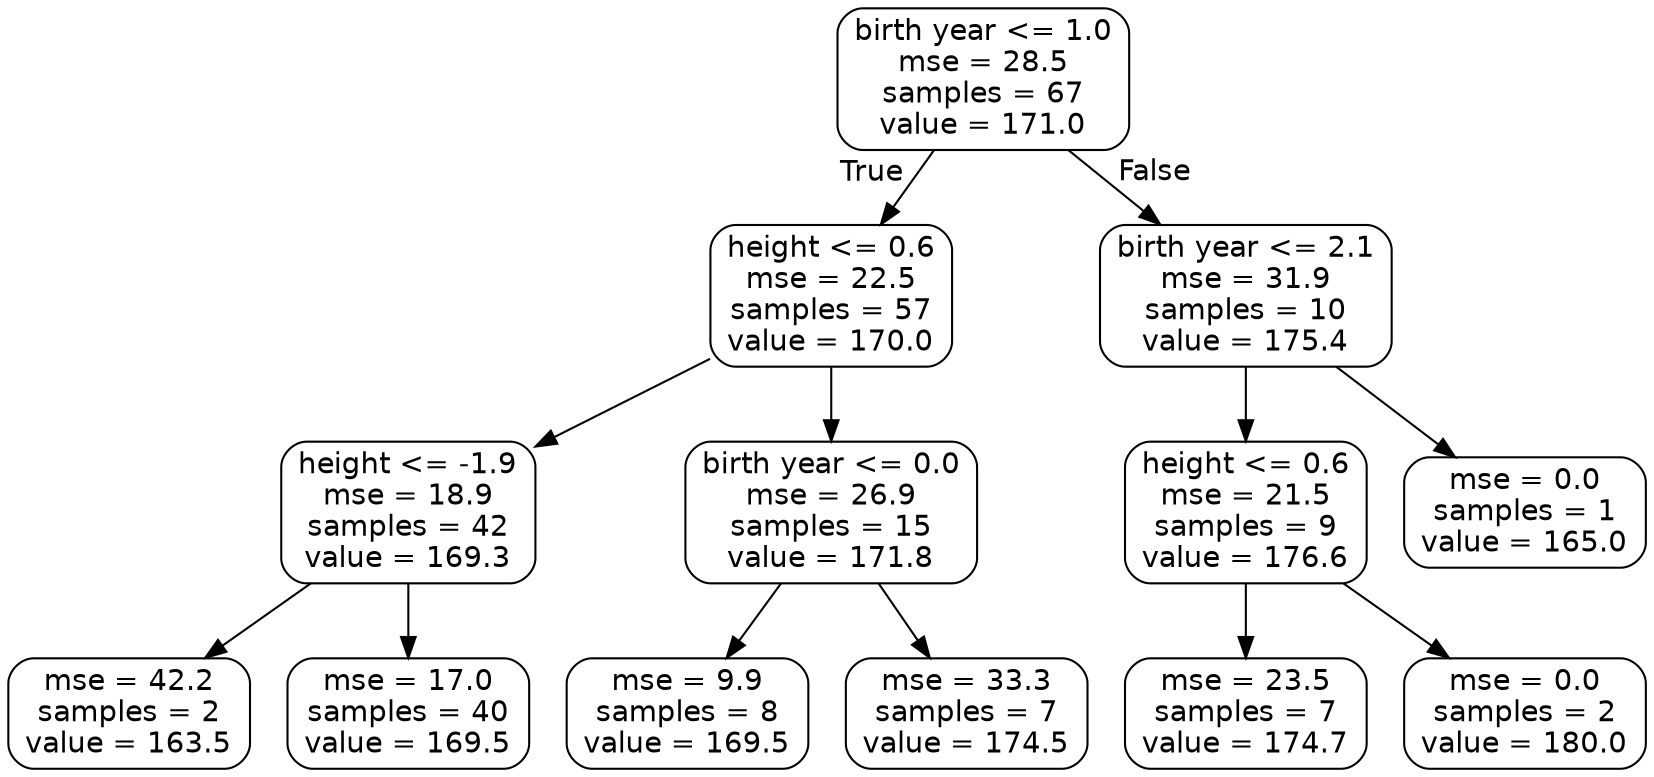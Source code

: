 digraph Tree {
node [shape=box, style="rounded", color="black", fontname=helvetica] ;
edge [fontname=helvetica] ;
0 [label="birth year <= 1.0\nmse = 28.5\nsamples = 67\nvalue = 171.0"] ;
1 [label="height <= 0.6\nmse = 22.5\nsamples = 57\nvalue = 170.0"] ;
0 -> 1 [labeldistance=2.5, labelangle=45, headlabel="True"] ;
2 [label="height <= -1.9\nmse = 18.9\nsamples = 42\nvalue = 169.3"] ;
1 -> 2 ;
3 [label="mse = 42.2\nsamples = 2\nvalue = 163.5"] ;
2 -> 3 ;
4 [label="mse = 17.0\nsamples = 40\nvalue = 169.5"] ;
2 -> 4 ;
5 [label="birth year <= 0.0\nmse = 26.9\nsamples = 15\nvalue = 171.8"] ;
1 -> 5 ;
6 [label="mse = 9.9\nsamples = 8\nvalue = 169.5"] ;
5 -> 6 ;
7 [label="mse = 33.3\nsamples = 7\nvalue = 174.5"] ;
5 -> 7 ;
8 [label="birth year <= 2.1\nmse = 31.9\nsamples = 10\nvalue = 175.4"] ;
0 -> 8 [labeldistance=2.5, labelangle=-45, headlabel="False"] ;
9 [label="height <= 0.6\nmse = 21.5\nsamples = 9\nvalue = 176.6"] ;
8 -> 9 ;
10 [label="mse = 23.5\nsamples = 7\nvalue = 174.7"] ;
9 -> 10 ;
11 [label="mse = 0.0\nsamples = 2\nvalue = 180.0"] ;
9 -> 11 ;
12 [label="mse = 0.0\nsamples = 1\nvalue = 165.0"] ;
8 -> 12 ;
}